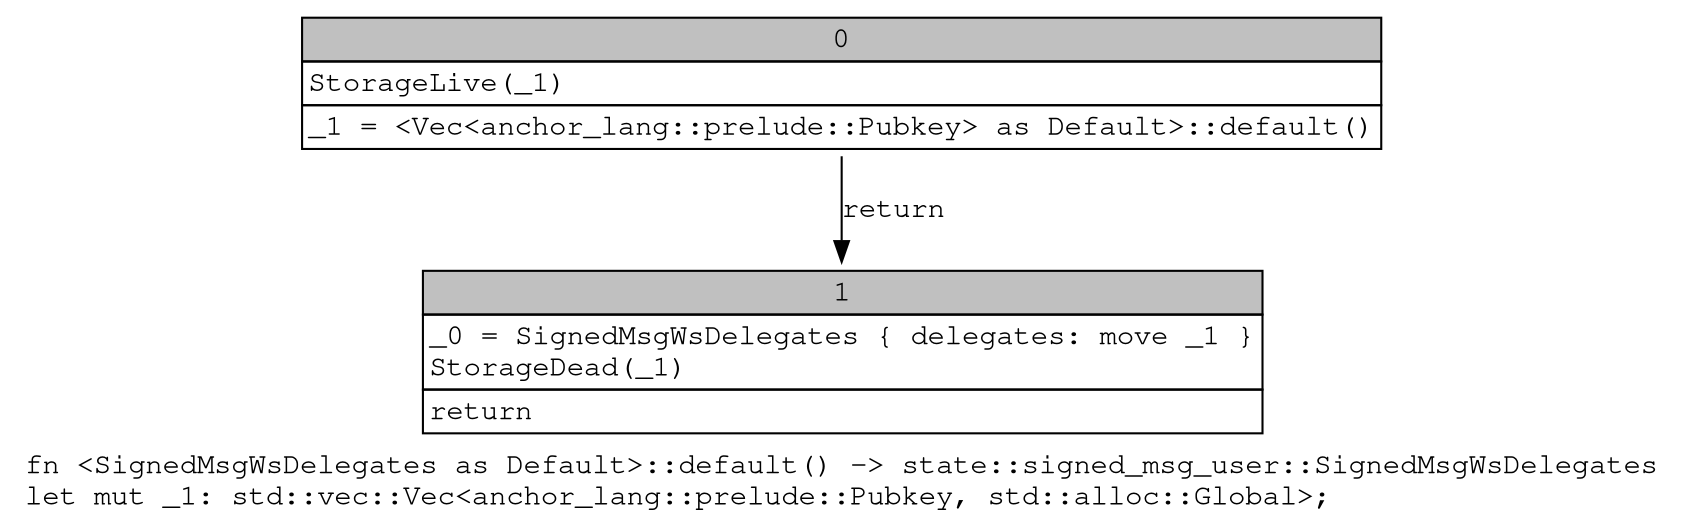 digraph Mir_0_17794 {
    graph [fontname="Courier, monospace"];
    node [fontname="Courier, monospace"];
    edge [fontname="Courier, monospace"];
    label=<fn &lt;SignedMsgWsDelegates as Default&gt;::default() -&gt; state::signed_msg_user::SignedMsgWsDelegates<br align="left"/>let mut _1: std::vec::Vec&lt;anchor_lang::prelude::Pubkey, std::alloc::Global&gt;;<br align="left"/>>;
    bb0__0_17794 [shape="none", label=<<table border="0" cellborder="1" cellspacing="0"><tr><td bgcolor="gray" align="center" colspan="1">0</td></tr><tr><td align="left" balign="left">StorageLive(_1)<br/></td></tr><tr><td align="left">_1 = &lt;Vec&lt;anchor_lang::prelude::Pubkey&gt; as Default&gt;::default()</td></tr></table>>];
    bb1__0_17794 [shape="none", label=<<table border="0" cellborder="1" cellspacing="0"><tr><td bgcolor="gray" align="center" colspan="1">1</td></tr><tr><td align="left" balign="left">_0 = SignedMsgWsDelegates { delegates: move _1 }<br/>StorageDead(_1)<br/></td></tr><tr><td align="left">return</td></tr></table>>];
    bb0__0_17794 -> bb1__0_17794 [label="return"];
}
